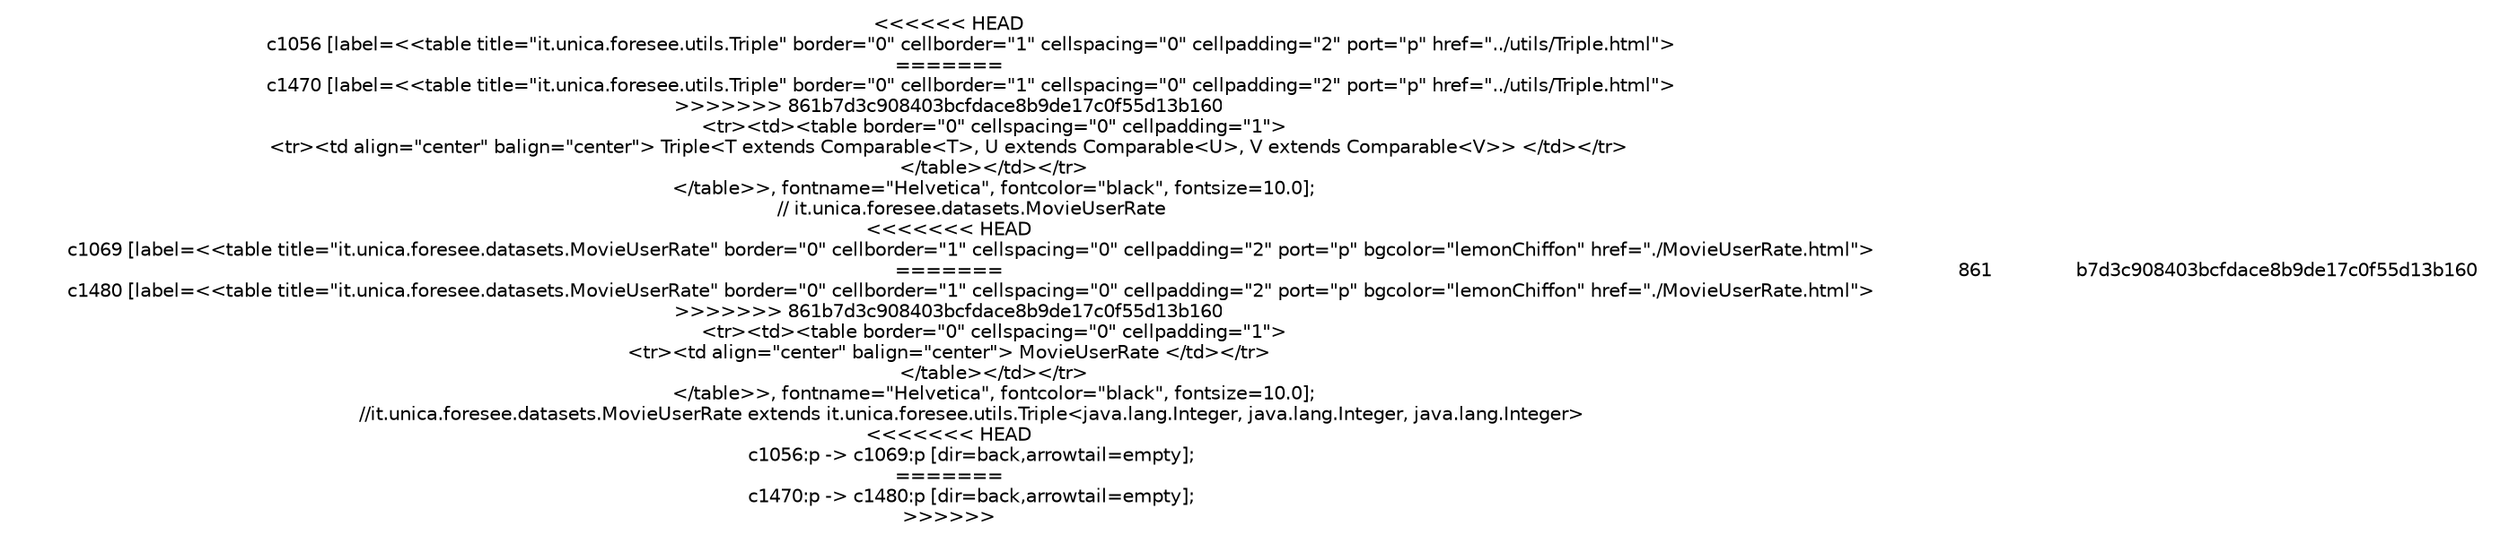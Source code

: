 #!/usr/local/bin/dot
#
# Class diagram 
# Generated by UMLGraph version 5.2 (http://www.umlgraph.org/)
#

digraph G {
	edge [fontname="Helvetica",fontsize=10,labelfontname="Helvetica",labelfontsize=10];
	node [fontname="Helvetica",fontsize=10,shape=plaintext];
	nodesep=0.25;
	ranksep=0.5;
	// it.unica.foresee.utils.Triple<T extends java.lang.Comparable<T>, U extends java.lang.Comparable<U>, V extends java.lang.Comparable<V>>
<<<<<<< HEAD
	c1056 [label=<<table title="it.unica.foresee.utils.Triple" border="0" cellborder="1" cellspacing="0" cellpadding="2" port="p" href="../utils/Triple.html">
=======
	c1470 [label=<<table title="it.unica.foresee.utils.Triple" border="0" cellborder="1" cellspacing="0" cellpadding="2" port="p" href="../utils/Triple.html">
>>>>>>> 861b7d3c908403bcfdace8b9de17c0f55d13b160
		<tr><td><table border="0" cellspacing="0" cellpadding="1">
<tr><td align="center" balign="center"> Triple&lt;T extends Comparable&lt;T&gt;, U extends Comparable&lt;U&gt;, V extends Comparable&lt;V&gt;&gt; </td></tr>
		</table></td></tr>
		</table>>, fontname="Helvetica", fontcolor="black", fontsize=10.0];
	// it.unica.foresee.datasets.MovieUserRate
<<<<<<< HEAD
	c1069 [label=<<table title="it.unica.foresee.datasets.MovieUserRate" border="0" cellborder="1" cellspacing="0" cellpadding="2" port="p" bgcolor="lemonChiffon" href="./MovieUserRate.html">
=======
	c1480 [label=<<table title="it.unica.foresee.datasets.MovieUserRate" border="0" cellborder="1" cellspacing="0" cellpadding="2" port="p" bgcolor="lemonChiffon" href="./MovieUserRate.html">
>>>>>>> 861b7d3c908403bcfdace8b9de17c0f55d13b160
		<tr><td><table border="0" cellspacing="0" cellpadding="1">
<tr><td align="center" balign="center"> MovieUserRate </td></tr>
		</table></td></tr>
		</table>>, fontname="Helvetica", fontcolor="black", fontsize=10.0];
	//it.unica.foresee.datasets.MovieUserRate extends it.unica.foresee.utils.Triple<java.lang.Integer, java.lang.Integer, java.lang.Integer>
<<<<<<< HEAD
	c1056:p -> c1069:p [dir=back,arrowtail=empty];
=======
	c1470:p -> c1480:p [dir=back,arrowtail=empty];
>>>>>>> 861b7d3c908403bcfdace8b9de17c0f55d13b160
}

